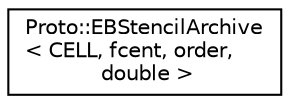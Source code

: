 digraph "Graphical Class Hierarchy"
{
  edge [fontname="Helvetica",fontsize="10",labelfontname="Helvetica",labelfontsize="10"];
  node [fontname="Helvetica",fontsize="10",shape=record];
  rankdir="LR";
  Node0 [label="Proto::EBStencilArchive\l\< CELL, fcent, order,\l double \>",height=0.2,width=0.4,color="black", fillcolor="white", style="filled",URL="$classProto_1_1EBStencilArchive_3_01CELL_00_01fcent_00_01order_00_01double_01_4.html"];
}
